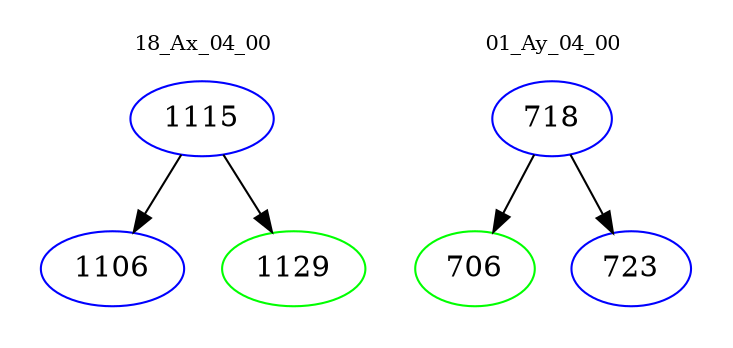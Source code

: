 digraph{
subgraph cluster_0 {
color = white
label = "18_Ax_04_00";
fontsize=10;
T0_1115 [label="1115", color="blue"]
T0_1115 -> T0_1106 [color="black"]
T0_1106 [label="1106", color="blue"]
T0_1115 -> T0_1129 [color="black"]
T0_1129 [label="1129", color="green"]
}
subgraph cluster_1 {
color = white
label = "01_Ay_04_00";
fontsize=10;
T1_718 [label="718", color="blue"]
T1_718 -> T1_706 [color="black"]
T1_706 [label="706", color="green"]
T1_718 -> T1_723 [color="black"]
T1_723 [label="723", color="blue"]
}
}
